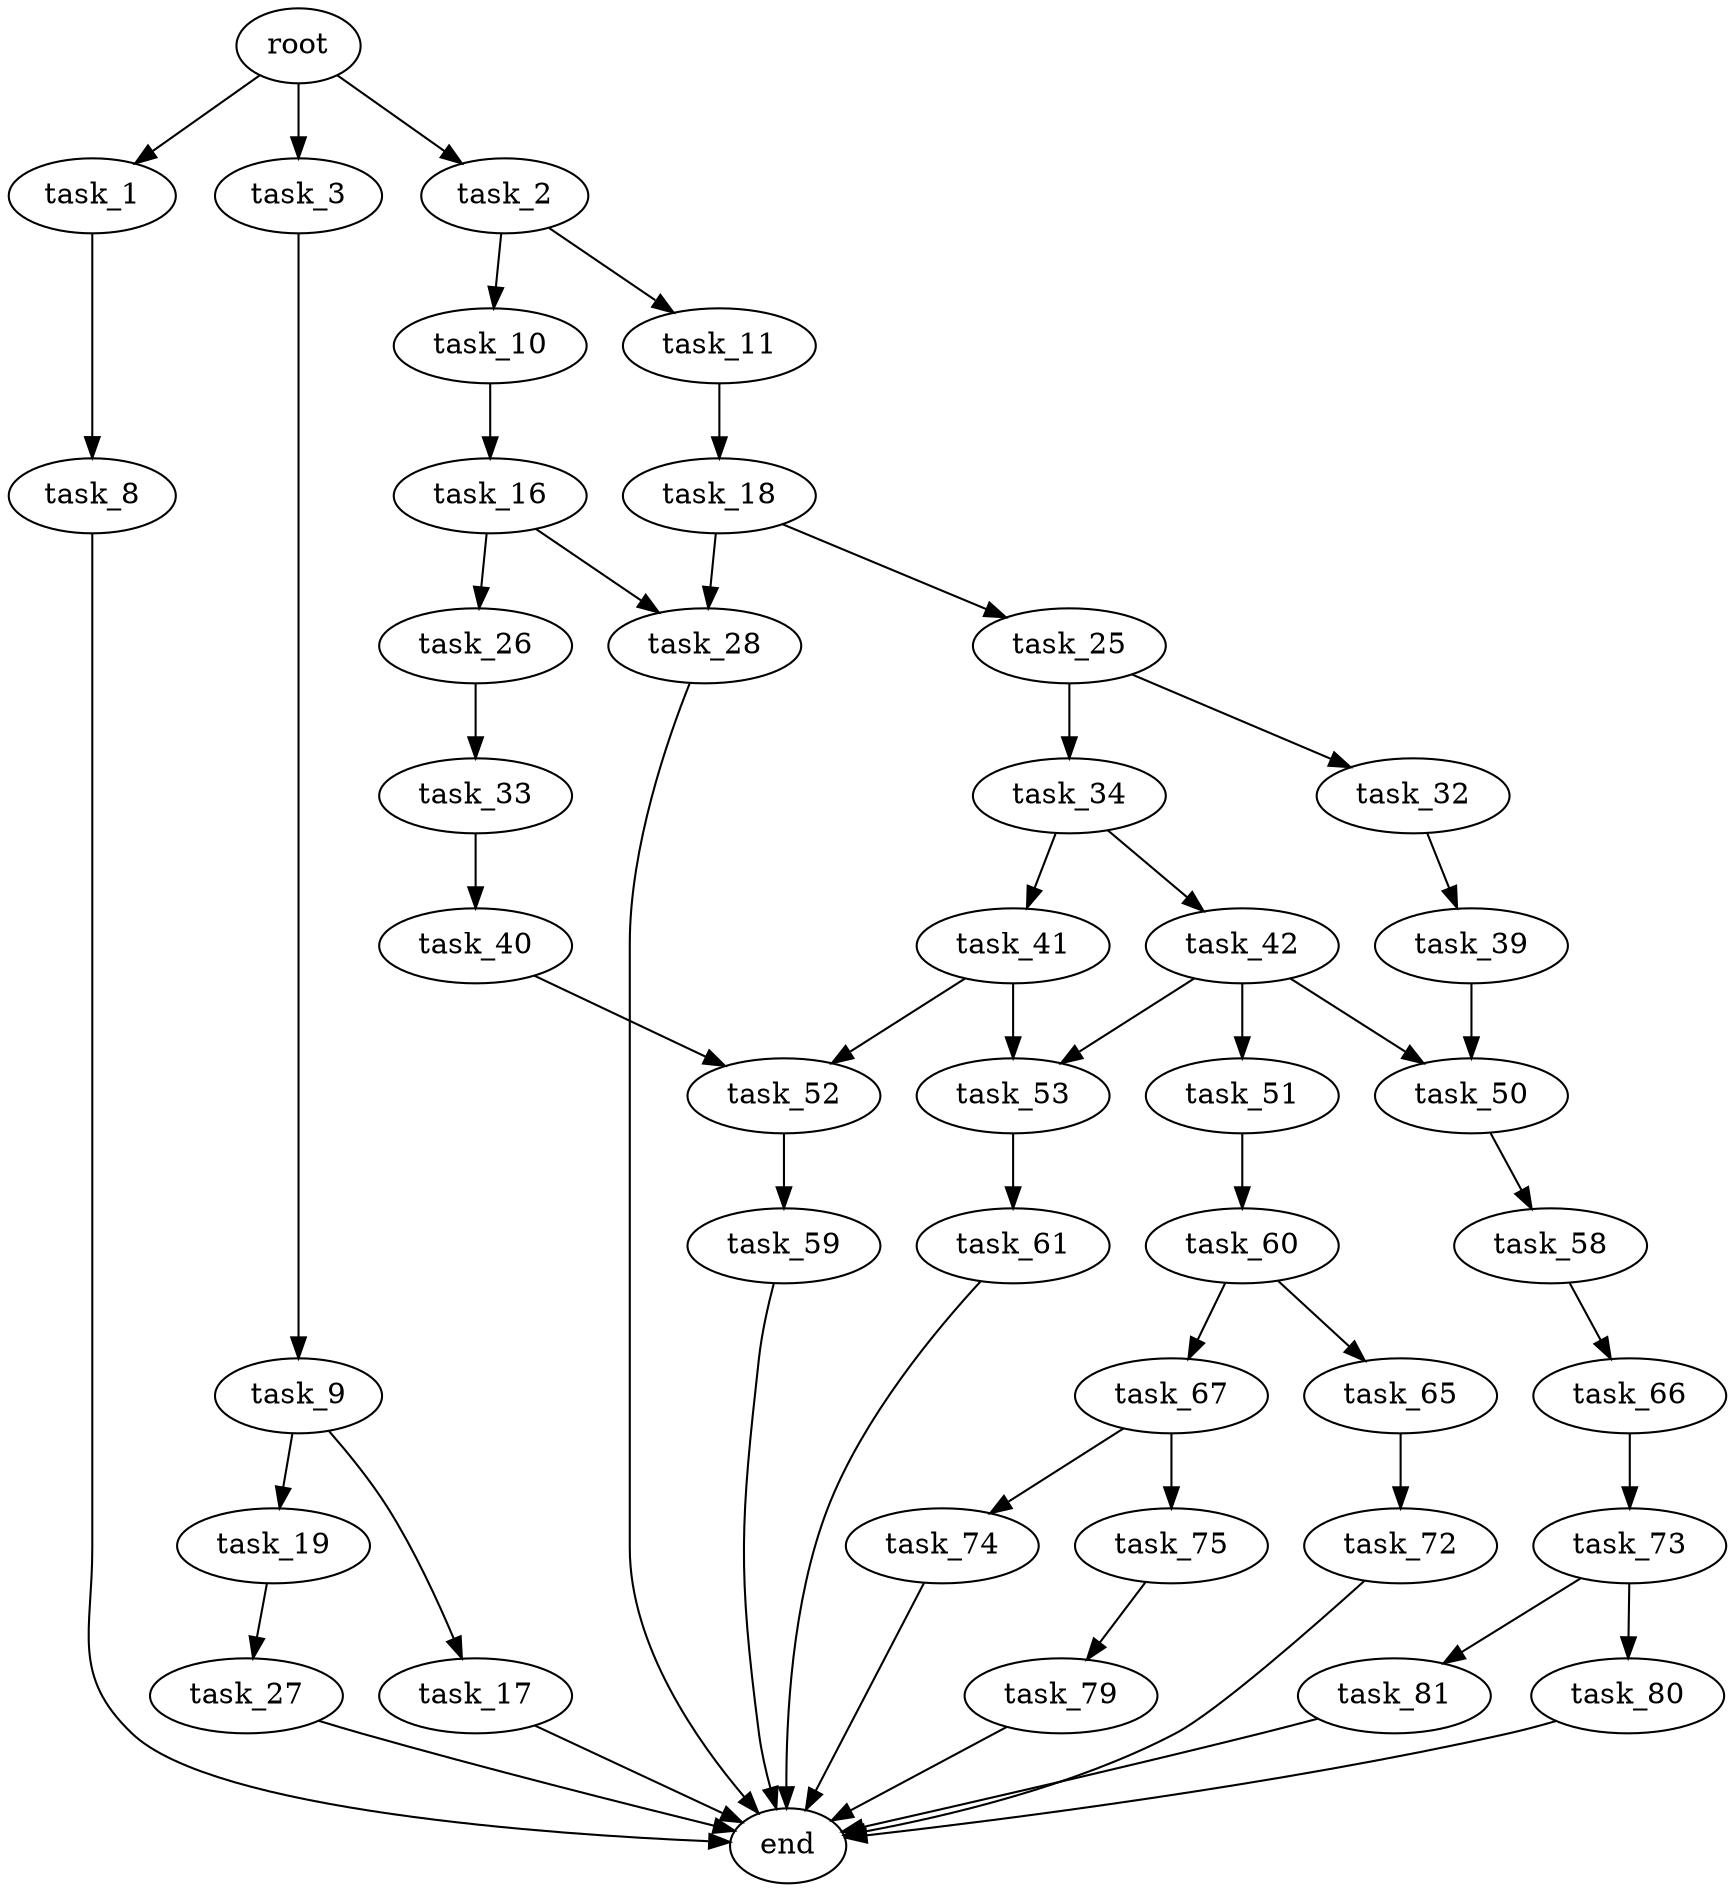 digraph G {
  root [size="0.000000"];
  task_1 [size="1073741824000.000000"];
  task_2 [size="1073741824000.000000"];
  task_3 [size="1073741824000.000000"];
  task_8 [size="304731293507.000000"];
  task_10 [size="1073741824000.000000"];
  task_11 [size="368293445632.000000"];
  task_9 [size="5465962738.000000"];
  end [size="0.000000"];
  task_17 [size="99151142070.000000"];
  task_19 [size="214913136647.000000"];
  task_16 [size="20453464290.000000"];
  task_18 [size="134217728000.000000"];
  task_26 [size="12756615031.000000"];
  task_28 [size="368293445632.000000"];
  task_25 [size="29680648811.000000"];
  task_27 [size="1073741824000.000000"];
  task_32 [size="614006582091.000000"];
  task_34 [size="202230171711.000000"];
  task_33 [size="552094160904.000000"];
  task_39 [size="3079429627.000000"];
  task_40 [size="1023472058855.000000"];
  task_41 [size="1356567042177.000000"];
  task_42 [size="28991029248.000000"];
  task_50 [size="11722543816.000000"];
  task_52 [size="549755813888.000000"];
  task_53 [size="34352004428.000000"];
  task_51 [size="450453219622.000000"];
  task_58 [size="18531646138.000000"];
  task_60 [size="4210132620.000000"];
  task_59 [size="5913951695.000000"];
  task_61 [size="323459591694.000000"];
  task_66 [size="328742278322.000000"];
  task_65 [size="896695392.000000"];
  task_67 [size="28991029248.000000"];
  task_72 [size="134217728000.000000"];
  task_73 [size="368293445632.000000"];
  task_74 [size="134217728000.000000"];
  task_75 [size="368293445632.000000"];
  task_80 [size="8589934592.000000"];
  task_81 [size="303866653281.000000"];
  task_79 [size="1575414708.000000"];

  root -> task_1 [size="1.000000"];
  root -> task_2 [size="1.000000"];
  root -> task_3 [size="1.000000"];
  task_1 -> task_8 [size="838860800.000000"];
  task_2 -> task_10 [size="838860800.000000"];
  task_2 -> task_11 [size="838860800.000000"];
  task_3 -> task_9 [size="838860800.000000"];
  task_8 -> end [size="1.000000"];
  task_10 -> task_16 [size="838860800.000000"];
  task_11 -> task_18 [size="411041792.000000"];
  task_9 -> task_17 [size="209715200.000000"];
  task_9 -> task_19 [size="209715200.000000"];
  task_17 -> end [size="1.000000"];
  task_19 -> task_27 [size="301989888.000000"];
  task_16 -> task_26 [size="679477248.000000"];
  task_16 -> task_28 [size="679477248.000000"];
  task_18 -> task_25 [size="209715200.000000"];
  task_18 -> task_28 [size="209715200.000000"];
  task_26 -> task_33 [size="838860800.000000"];
  task_28 -> end [size="1.000000"];
  task_25 -> task_32 [size="33554432.000000"];
  task_25 -> task_34 [size="33554432.000000"];
  task_27 -> end [size="1.000000"];
  task_32 -> task_39 [size="679477248.000000"];
  task_34 -> task_41 [size="301989888.000000"];
  task_34 -> task_42 [size="301989888.000000"];
  task_33 -> task_40 [size="536870912.000000"];
  task_39 -> task_50 [size="209715200.000000"];
  task_40 -> task_52 [size="838860800.000000"];
  task_41 -> task_52 [size="838860800.000000"];
  task_41 -> task_53 [size="838860800.000000"];
  task_42 -> task_50 [size="75497472.000000"];
  task_42 -> task_51 [size="75497472.000000"];
  task_42 -> task_53 [size="75497472.000000"];
  task_50 -> task_58 [size="838860800.000000"];
  task_52 -> task_59 [size="536870912.000000"];
  task_53 -> task_61 [size="838860800.000000"];
  task_51 -> task_60 [size="679477248.000000"];
  task_58 -> task_66 [size="411041792.000000"];
  task_60 -> task_65 [size="301989888.000000"];
  task_60 -> task_67 [size="301989888.000000"];
  task_59 -> end [size="1.000000"];
  task_61 -> end [size="1.000000"];
  task_66 -> task_73 [size="411041792.000000"];
  task_65 -> task_72 [size="75497472.000000"];
  task_67 -> task_74 [size="75497472.000000"];
  task_67 -> task_75 [size="75497472.000000"];
  task_72 -> end [size="1.000000"];
  task_73 -> task_80 [size="411041792.000000"];
  task_73 -> task_81 [size="411041792.000000"];
  task_74 -> end [size="1.000000"];
  task_75 -> task_79 [size="411041792.000000"];
  task_80 -> end [size="1.000000"];
  task_81 -> end [size="1.000000"];
  task_79 -> end [size="1.000000"];
}
